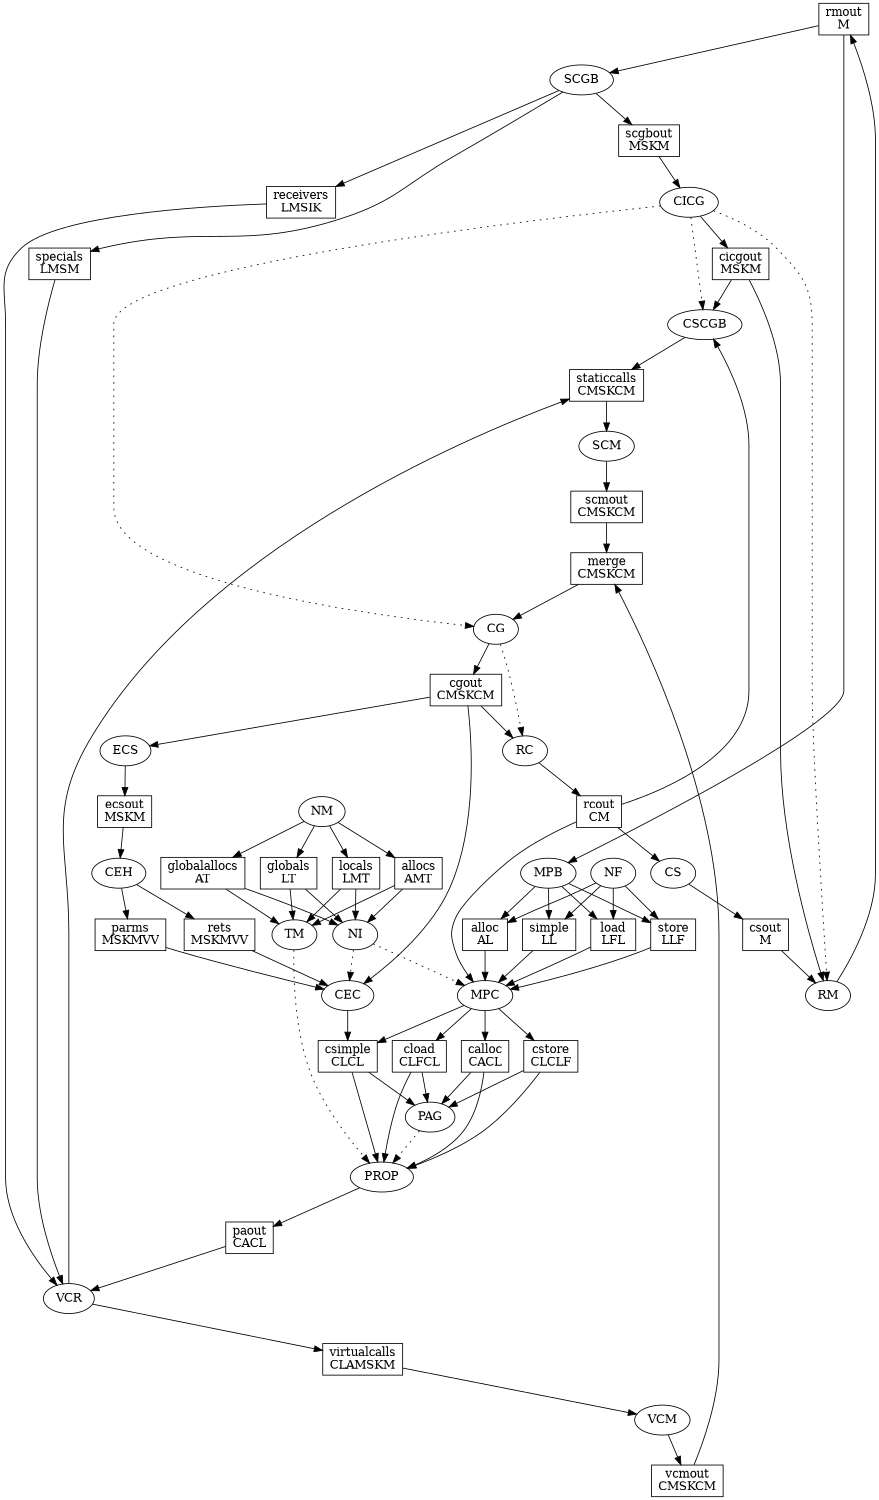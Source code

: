 digraph overview {
    size="7.5,10";
    mclimit=100.0;
    nslimit=100.0;
    node [shape=box];


    rmout [label="rmout\nM"];
    scgbout [label="scgbout\nMSKM"];
    receivers [label="receivers\nLMSIK"];
    specials [label="specials\nLMSM"];
    cicgout [label="cicgout\nMSKM"];

    staticcalls [label="staticcalls\nCMSKCM"];
    scmout [label="scmout\nCMSKCM"];
    cgout [label="cgout\nCMSKCM"];
    ecsout [label="ecsout\nMSKM"];
    rcout [label="rcout\nCM"];
    csout [label="csout\nM"];
    parms [label="parms\nMSKMVV"];
    rets [label="rets\nMSKMVV"];

    merge [label="merge\nCMSKCM"];

    locals [label="locals\nLMT"];
    globals [label="globals\nLT"];
    localallocs [label="allocs\nAMT"];
    globalallocs [label="globalallocs\nAT"];

    simple [label="simple\nLL"];
    store [label="store\nLLF"];
    load [label="load\nLFL"];
    alloc [label="alloc\nAL"];

    csimple [label="csimple\nCLCL"];
    cstore [label="cstore\nCLCLF"];
    cload [label="cload\nCLFCL"];
    calloc [label="calloc\nCACL"];

    paout [label="paout\nCACL"];

    virtualcalls [label="virtualcalls\nCLAMSKM"];

    vcmout [label="vcmout\nCMSKCM"];

    node [shape=ellipse];

    NM -> locals;
    NM -> globals;
    NM -> localallocs;
    NM -> globalallocs;

    scgbout -> CICG -> cicgout;
    cicgout -> RM -> rmout;
    CICG -> RM [style=dotted];

    rmout -> SCGB -> scgbout;
    SCGB -> receivers;
    SCGB -> specials;

    scmout -> merge;
    vcmout -> merge;
    merge -> CG -> cgout;
    CICG -> CG [style=dotted];

    cgout -> RC -> rcout;
    CG -> RC [style=dotted];

    rcout -> CS -> csout;
    csout -> RM;

    rcout -> CSCGB -> staticcalls;
    cicgout -> CSCGB;
    CICG -> CSCGB [style=dotted];

    rmout -> MPB;
    MPB -> simple;
    MPB -> store;
    MPB -> load;
    MPB -> alloc;

    locals -> NI;
    globals -> NI;
    localallocs -> NI;
    globalallocs -> NI;

    simple -> MPC;
    store -> MPC;
    load -> MPC;
    alloc -> MPC;
    rcout -> MPC;

    MPC -> csimple;
    MPC -> cstore;
    MPC -> cload;
    MPC -> calloc;

    parms -> CEC;
    rets -> CEC;
    cgout -> CEC;
    CEC -> csimple;

    NI -> MPC [style=dotted];
    NI -> CEC [style=dotted];

    csimple -> PAG;
    cload -> PAG;
    cstore -> PAG;
    calloc -> PAG;

    csimple -> PROP;
    cload -> PROP;
    cstore -> PROP;
    calloc -> PROP;
    PROP -> paout;
    PAG -> PROP [style=dotted];

    receivers -> VCR;
    specials -> VCR;
    paout -> VCR;
    VCR -> virtualcalls;
    VCR -> staticcalls;

    virtualcalls -> VCM -> vcmout;

    staticcalls -> SCM -> scmout;

    cgout -> ECS -> ecsout;

    ecsout -> CEH -> parms;
    CEH -> rets;

    NF -> simple;
    NF -> load;
    NF -> store;
    NF -> alloc;

    locals -> TM;
    globals -> TM;
    localallocs -> TM;
    globalallocs -> TM;
    TM -> PROP [style=dotted];
}


